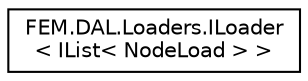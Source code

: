 digraph "Graphical Class Hierarchy"
{
 // LATEX_PDF_SIZE
  edge [fontname="Helvetica",fontsize="10",labelfontname="Helvetica",labelfontsize="10"];
  node [fontname="Helvetica",fontsize="10",shape=record];
  rankdir="LR";
  Node0 [label="FEM.DAL.Loaders.ILoader\l\< IList\< NodeLoad \> \>",height=0.2,width=0.4,color="black", fillcolor="white", style="filled",URL="$interface_f_e_m_1_1_d_a_l_1_1_loaders_1_1_i_loader.html",tooltip=" "];
}
